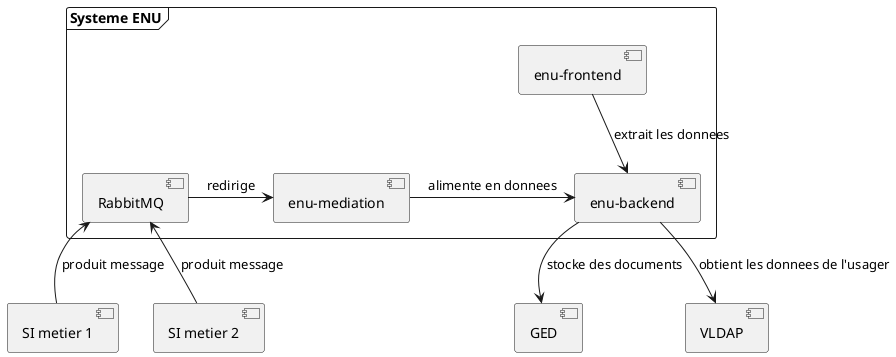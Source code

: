 @startuml
frame "Systeme ENU" {
  [RabbitMQ] -right-> [enu-mediation] : redirige
  [enu-mediation] -right-> [enu-backend] : alimente en donnees
  [enu-frontend] -down-> [enu-backend] : extrait les donnees
}
[enu-backend] --> [GED] : stocke des documents
[enu-backend] --> [VLDAP] : obtient les donnees de l'usager
[SI metier 1] -up-> [RabbitMQ] : produit message
[SI metier 2] -up-> [RabbitMQ] : produit message
@enduml
